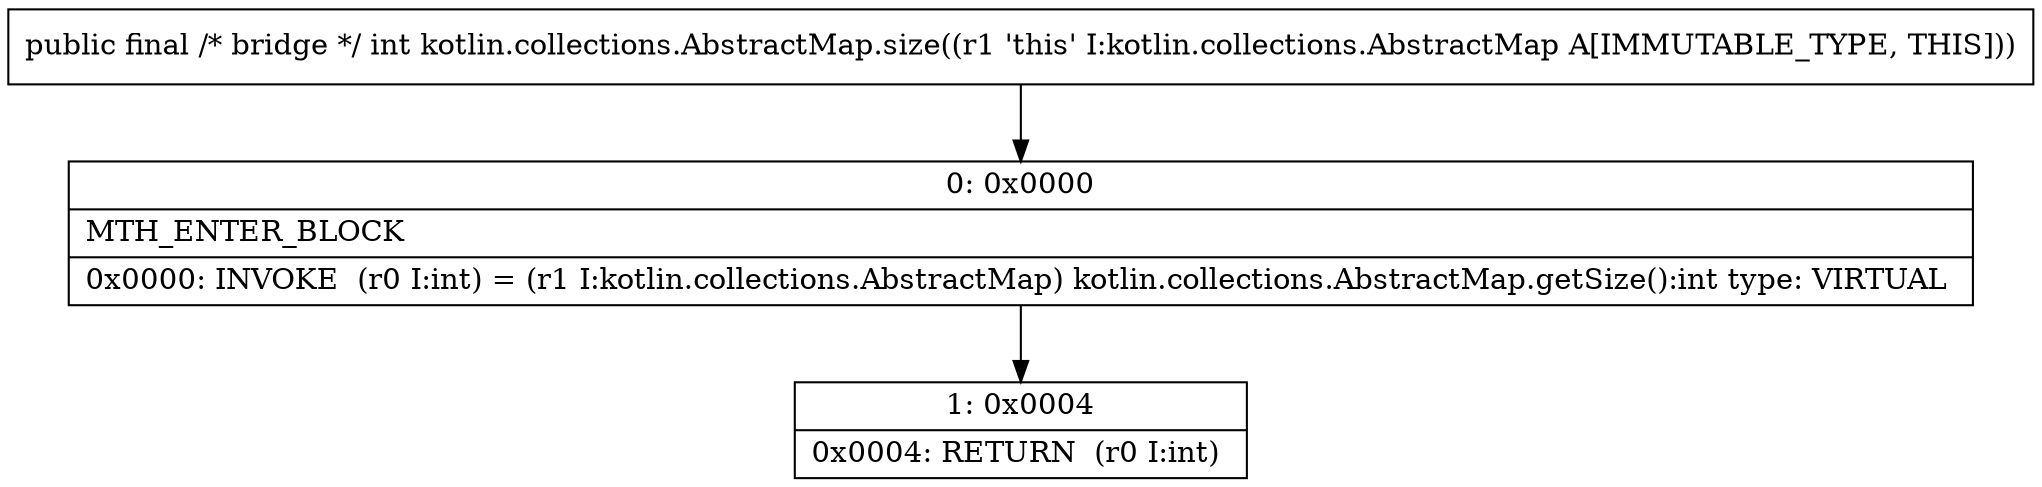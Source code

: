 digraph "CFG forkotlin.collections.AbstractMap.size()I" {
Node_0 [shape=record,label="{0\:\ 0x0000|MTH_ENTER_BLOCK\l|0x0000: INVOKE  (r0 I:int) = (r1 I:kotlin.collections.AbstractMap) kotlin.collections.AbstractMap.getSize():int type: VIRTUAL \l}"];
Node_1 [shape=record,label="{1\:\ 0x0004|0x0004: RETURN  (r0 I:int) \l}"];
MethodNode[shape=record,label="{public final \/* bridge *\/ int kotlin.collections.AbstractMap.size((r1 'this' I:kotlin.collections.AbstractMap A[IMMUTABLE_TYPE, THIS])) }"];
MethodNode -> Node_0;
Node_0 -> Node_1;
}

